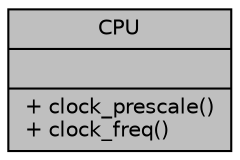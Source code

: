digraph "CPU"
{
  edge [fontname="Helvetica",fontsize="10",labelfontname="Helvetica",labelfontsize="10"];
  node [fontname="Helvetica",fontsize="10",shape=record];
  Node1 [label="{CPU\n||+ clock_prescale()\l+ clock_freq()\l}",height=0.2,width=0.4,color="black", fillcolor="grey75", style="filled", fontcolor="black"];
}
